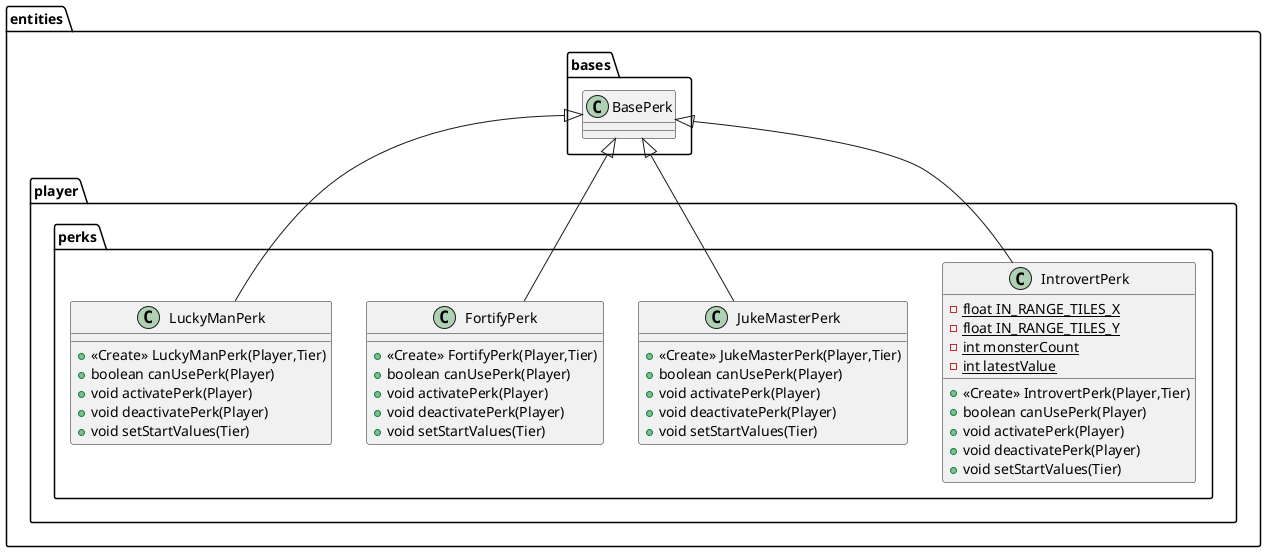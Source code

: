 @startuml
class entities.player.perks.IntrovertPerk {
- {static} float IN_RANGE_TILES_X
- {static} float IN_RANGE_TILES_Y
- {static} int monsterCount
- {static} int latestValue
+ <<Create>> IntrovertPerk(Player,Tier)
+ boolean canUsePerk(Player)
+ void activatePerk(Player)
+ void deactivatePerk(Player)
+ void setStartValues(Tier)
}


class entities.player.perks.JukeMasterPerk {
+ <<Create>> JukeMasterPerk(Player,Tier)
+ boolean canUsePerk(Player)
+ void activatePerk(Player)
+ void deactivatePerk(Player)
+ void setStartValues(Tier)
}

class entities.player.perks.FortifyPerk {
+ <<Create>> FortifyPerk(Player,Tier)
+ boolean canUsePerk(Player)
+ void activatePerk(Player)
+ void deactivatePerk(Player)
+ void setStartValues(Tier)
}

class entities.player.perks.LuckyManPerk {
+ <<Create>> LuckyManPerk(Player,Tier)
+ boolean canUsePerk(Player)
+ void activatePerk(Player)
+ void deactivatePerk(Player)
+ void setStartValues(Tier)
}



entities.bases.BasePerk <|-- entities.player.perks.IntrovertPerk
entities.bases.BasePerk <|-- entities.player.perks.JukeMasterPerk
entities.bases.BasePerk <|-- entities.player.perks.FortifyPerk
entities.bases.BasePerk <|-- entities.player.perks.LuckyManPerk
@enduml